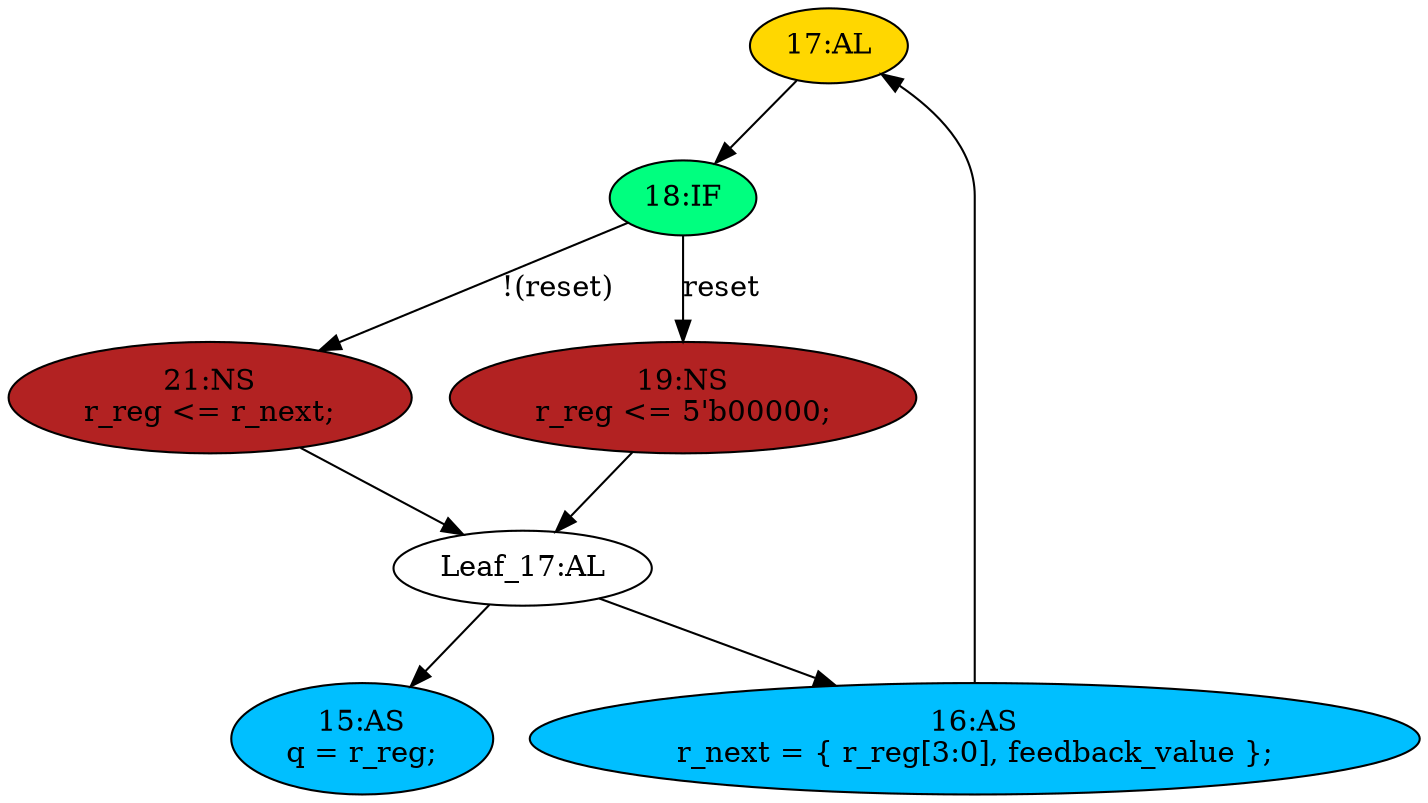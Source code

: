 strict digraph "compose( ,  )" {
	node [label="\N"];
	"17:AL"	[ast="<pyverilog.vparser.ast.Always object at 0x7ff1c5ff1450>",
		clk_sens=True,
		fillcolor=gold,
		label="17:AL",
		sens="['clk', 'reset']",
		statements="[]",
		style=filled,
		typ=Always,
		use_var="['reset', 'r_next']"];
	"18:IF"	[ast="<pyverilog.vparser.ast.IfStatement object at 0x7ff1c5ff1050>",
		fillcolor=springgreen,
		label="18:IF",
		statements="[]",
		style=filled,
		typ=IfStatement];
	"17:AL" -> "18:IF"	[cond="[]",
		lineno=None];
	"19:NS"	[ast="<pyverilog.vparser.ast.NonblockingSubstitution object at 0x7ff1c5ffd6d0>",
		fillcolor=firebrick,
		label="19:NS
r_reg <= 5'b00000;",
		statements="[<pyverilog.vparser.ast.NonblockingSubstitution object at 0x7ff1c5ffd6d0>]",
		style=filled,
		typ=NonblockingSubstitution];
	"18:IF" -> "19:NS"	[cond="['reset']",
		label=reset,
		lineno=18];
	"21:NS"	[ast="<pyverilog.vparser.ast.NonblockingSubstitution object at 0x7ff1c5fe6e90>",
		fillcolor=firebrick,
		label="21:NS
r_reg <= r_next;",
		statements="[<pyverilog.vparser.ast.NonblockingSubstitution object at 0x7ff1c5fe6e90>]",
		style=filled,
		typ=NonblockingSubstitution];
	"18:IF" -> "21:NS"	[cond="['reset']",
		label="!(reset)",
		lineno=18];
	"16:AS"	[ast="<pyverilog.vparser.ast.Assign object at 0x7ff1c5fe3ed0>",
		def_var="['r_next']",
		fillcolor=deepskyblue,
		label="16:AS
r_next = { r_reg[3:0], feedback_value };",
		statements="[]",
		style=filled,
		typ=Assign,
		use_var="['r_reg', 'feedback_value']"];
	"16:AS" -> "17:AL";
	"Leaf_17:AL"	[def_var="['r_reg']",
		label="Leaf_17:AL"];
	"19:NS" -> "Leaf_17:AL"	[cond="[]",
		lineno=None];
	"15:AS"	[ast="<pyverilog.vparser.ast.Assign object at 0x7ff1c5f96750>",
		def_var="['q']",
		fillcolor=deepskyblue,
		label="15:AS
q = r_reg;",
		statements="[]",
		style=filled,
		typ=Assign,
		use_var="['r_reg']"];
	"Leaf_17:AL" -> "16:AS";
	"Leaf_17:AL" -> "15:AS";
	"21:NS" -> "Leaf_17:AL"	[cond="[]",
		lineno=None];
}

